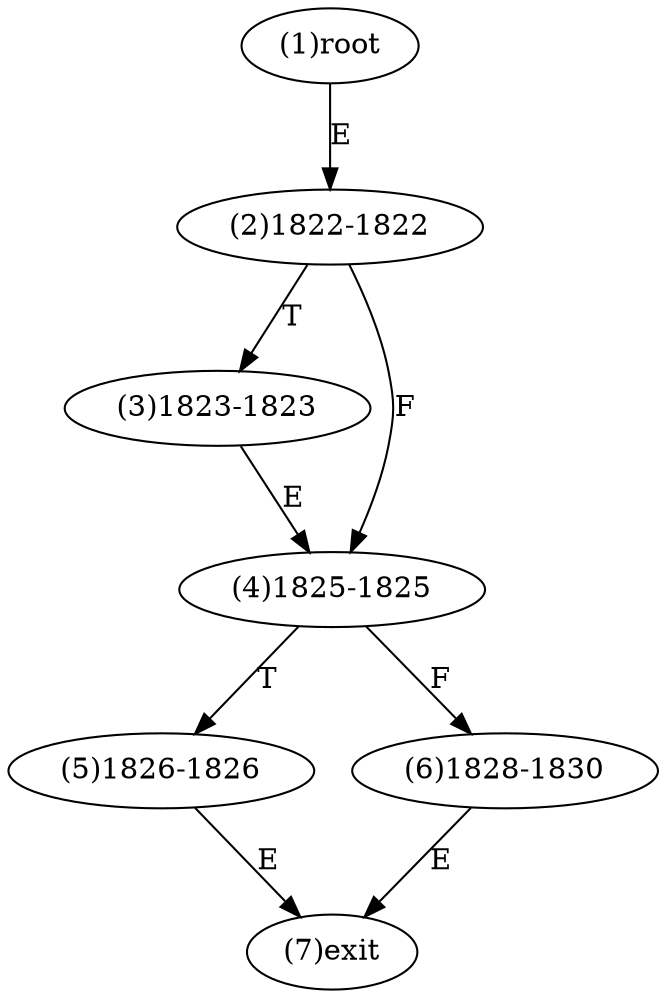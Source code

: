 digraph "" { 
1[ label="(1)root"];
2[ label="(2)1822-1822"];
3[ label="(3)1823-1823"];
4[ label="(4)1825-1825"];
5[ label="(5)1826-1826"];
6[ label="(6)1828-1830"];
7[ label="(7)exit"];
1->2[ label="E"];
2->4[ label="F"];
2->3[ label="T"];
3->4[ label="E"];
4->6[ label="F"];
4->5[ label="T"];
5->7[ label="E"];
6->7[ label="E"];
}